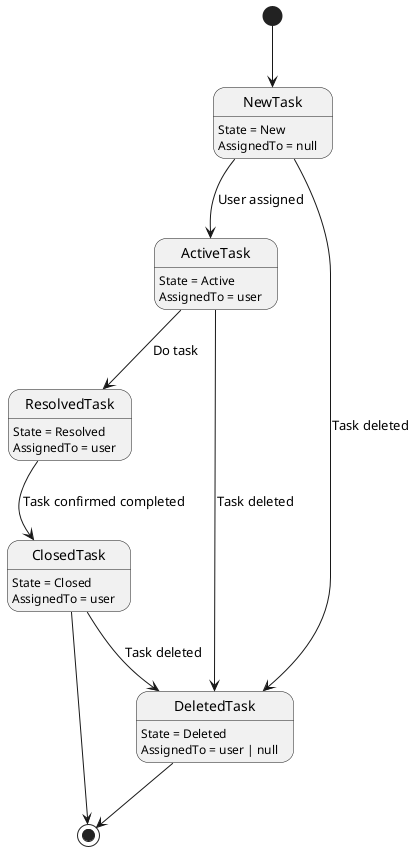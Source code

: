 @startuml
hide empty description
[*] -->  NewTask
NewTask : State = New
NewTask : AssignedTo = null
NewTask --> ActiveTask : User assigned
NewTask --> DeletedTask : Task deleted

ActiveTask : State = Active
ActiveTask : AssignedTo = user
ActiveTask --> ResolvedTask : Do task
ActiveTask --> DeletedTask : Task deleted

ResolvedTask --> ClosedTask : Task confirmed completed
ResolvedTask : State = Resolved
ResolvedTask : AssignedTo = user

ClosedTask --> DeletedTask : Task deleted
ClosedTask --> [*]
ClosedTask : State = Closed
ClosedTask : AssignedTo = user

DeletedTask --> [*]
DeletedTask : State = Deleted
DeletedTask : AssignedTo = user | null
@enduml